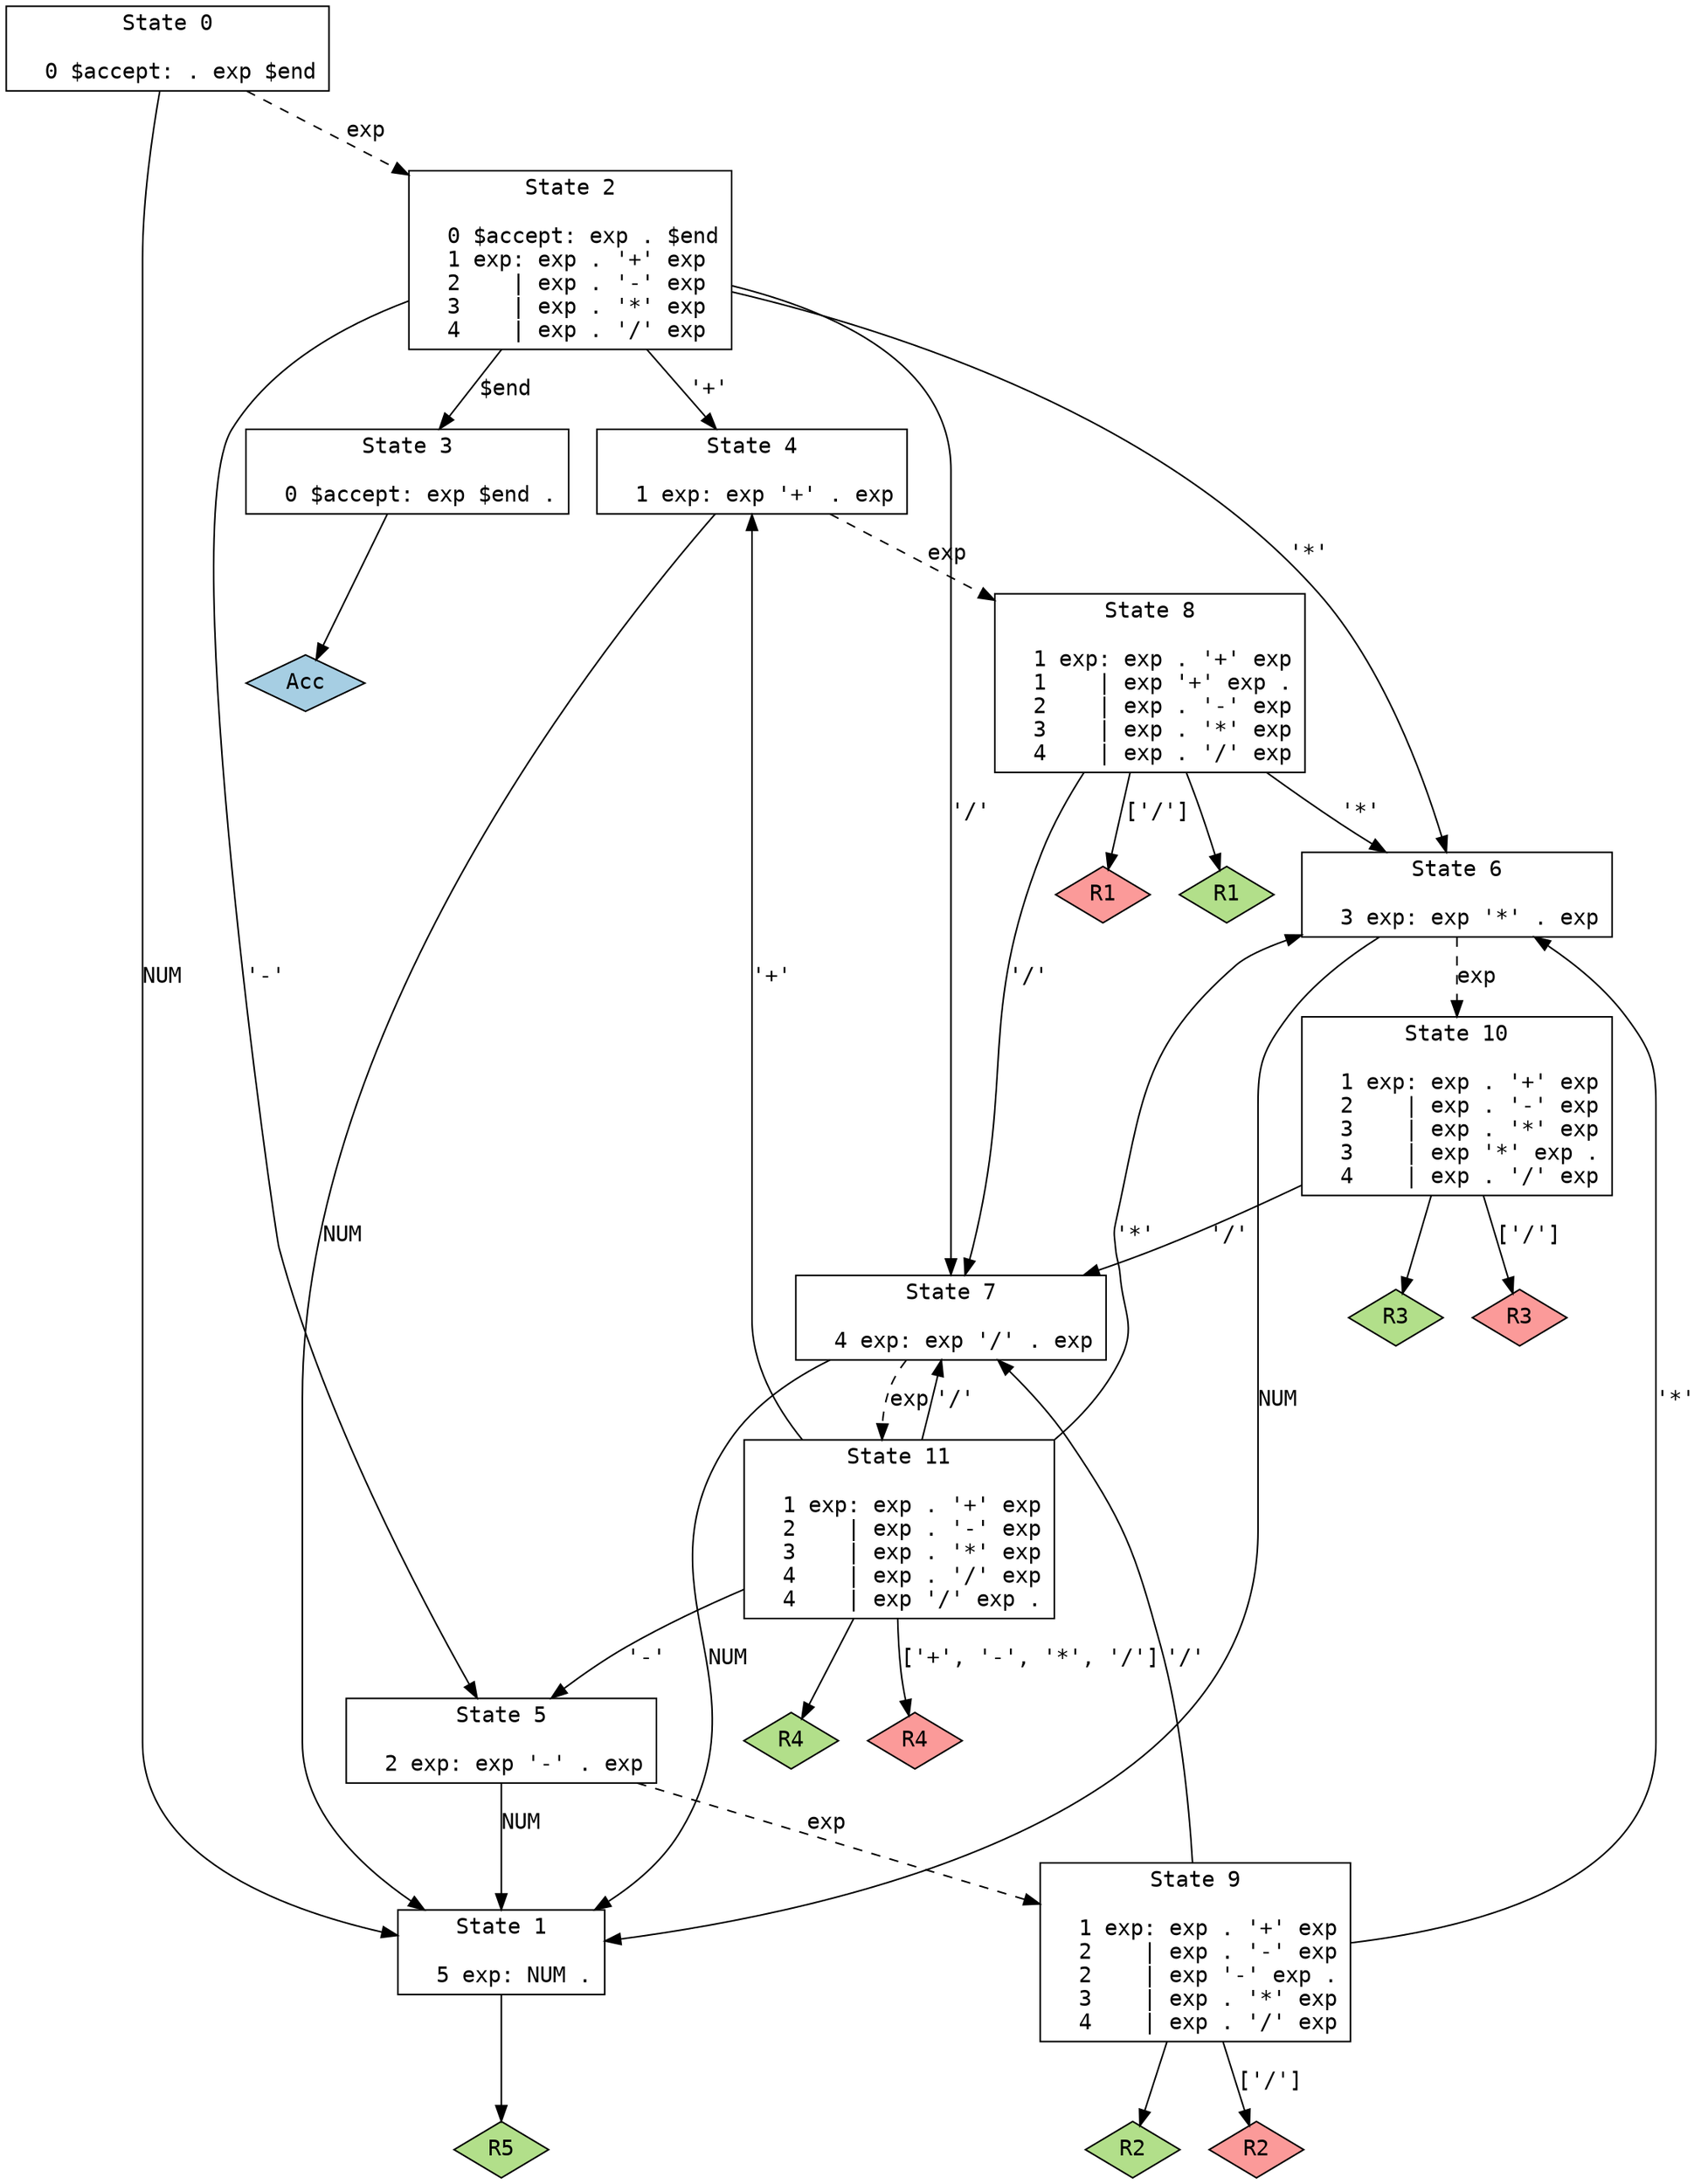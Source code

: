 // 由 GNU Bison 3.0.4 生成。
// 向 <bug-bison@gnu.org> 报告问题。
// 主页：<http://www.gnu.org/software/bison/>。

digraph "calc.y"
{
  node [fontname = courier, shape = box, colorscheme = paired6]
  edge [fontname = courier]

  0 [label="State 0\n\l  0 $accept: . exp $end\l"]
  0 -> 1 [style=solid label="NUM"]
  0 -> 2 [style=dashed label="exp"]
  1 [label="State 1\n\l  5 exp: NUM .\l"]
  1 -> "1R5" [style=solid]
 "1R5" [label="R5", fillcolor=3, shape=diamond, style=filled]
  2 [label="State 2\n\l  0 $accept: exp . $end\l  1 exp: exp . '+' exp\l  2    | exp . '-' exp\l  3    | exp . '*' exp\l  4    | exp . '/' exp\l"]
  2 -> 3 [style=solid label="$end"]
  2 -> 4 [style=solid label="'+'"]
  2 -> 5 [style=solid label="'-'"]
  2 -> 6 [style=solid label="'*'"]
  2 -> 7 [style=solid label="'/'"]
  3 [label="State 3\n\l  0 $accept: exp $end .\l"]
  3 -> "3R0" [style=solid]
 "3R0" [label="Acc", fillcolor=1, shape=diamond, style=filled]
  4 [label="State 4\n\l  1 exp: exp '+' . exp\l"]
  4 -> 1 [style=solid label="NUM"]
  4 -> 8 [style=dashed label="exp"]
  5 [label="State 5\n\l  2 exp: exp '-' . exp\l"]
  5 -> 1 [style=solid label="NUM"]
  5 -> 9 [style=dashed label="exp"]
  6 [label="State 6\n\l  3 exp: exp '*' . exp\l"]
  6 -> 1 [style=solid label="NUM"]
  6 -> 10 [style=dashed label="exp"]
  7 [label="State 7\n\l  4 exp: exp '/' . exp\l"]
  7 -> 1 [style=solid label="NUM"]
  7 -> 11 [style=dashed label="exp"]
  8 [label="State 8\n\l  1 exp: exp . '+' exp\l  1    | exp '+' exp .\l  2    | exp . '-' exp\l  3    | exp . '*' exp\l  4    | exp . '/' exp\l"]
  8 -> 6 [style=solid label="'*'"]
  8 -> 7 [style=solid label="'/'"]
  8 -> "8R1d" [label="['/']", style=solid]
 "8R1d" [label="R1", fillcolor=5, shape=diamond, style=filled]
  8 -> "8R1" [style=solid]
 "8R1" [label="R1", fillcolor=3, shape=diamond, style=filled]
  9 [label="State 9\n\l  1 exp: exp . '+' exp\l  2    | exp . '-' exp\l  2    | exp '-' exp .\l  3    | exp . '*' exp\l  4    | exp . '/' exp\l"]
  9 -> 6 [style=solid label="'*'"]
  9 -> 7 [style=solid label="'/'"]
  9 -> "9R2d" [label="['/']", style=solid]
 "9R2d" [label="R2", fillcolor=5, shape=diamond, style=filled]
  9 -> "9R2" [style=solid]
 "9R2" [label="R2", fillcolor=3, shape=diamond, style=filled]
  10 [label="State 10\n\l  1 exp: exp . '+' exp\l  2    | exp . '-' exp\l  3    | exp . '*' exp\l  3    | exp '*' exp .\l  4    | exp . '/' exp\l"]
  10 -> 7 [style=solid label="'/'"]
  10 -> "10R3d" [label="['/']", style=solid]
 "10R3d" [label="R3", fillcolor=5, shape=diamond, style=filled]
  10 -> "10R3" [style=solid]
 "10R3" [label="R3", fillcolor=3, shape=diamond, style=filled]
  11 [label="State 11\n\l  1 exp: exp . '+' exp\l  2    | exp . '-' exp\l  3    | exp . '*' exp\l  4    | exp . '/' exp\l  4    | exp '/' exp .\l"]
  11 -> 4 [style=solid label="'+'"]
  11 -> 5 [style=solid label="'-'"]
  11 -> 6 [style=solid label="'*'"]
  11 -> 7 [style=solid label="'/'"]
  11 -> "11R4d" [label="['+', '-', '*', '/']", style=solid]
 "11R4d" [label="R4", fillcolor=5, shape=diamond, style=filled]
  11 -> "11R4" [style=solid]
 "11R4" [label="R4", fillcolor=3, shape=diamond, style=filled]
}
